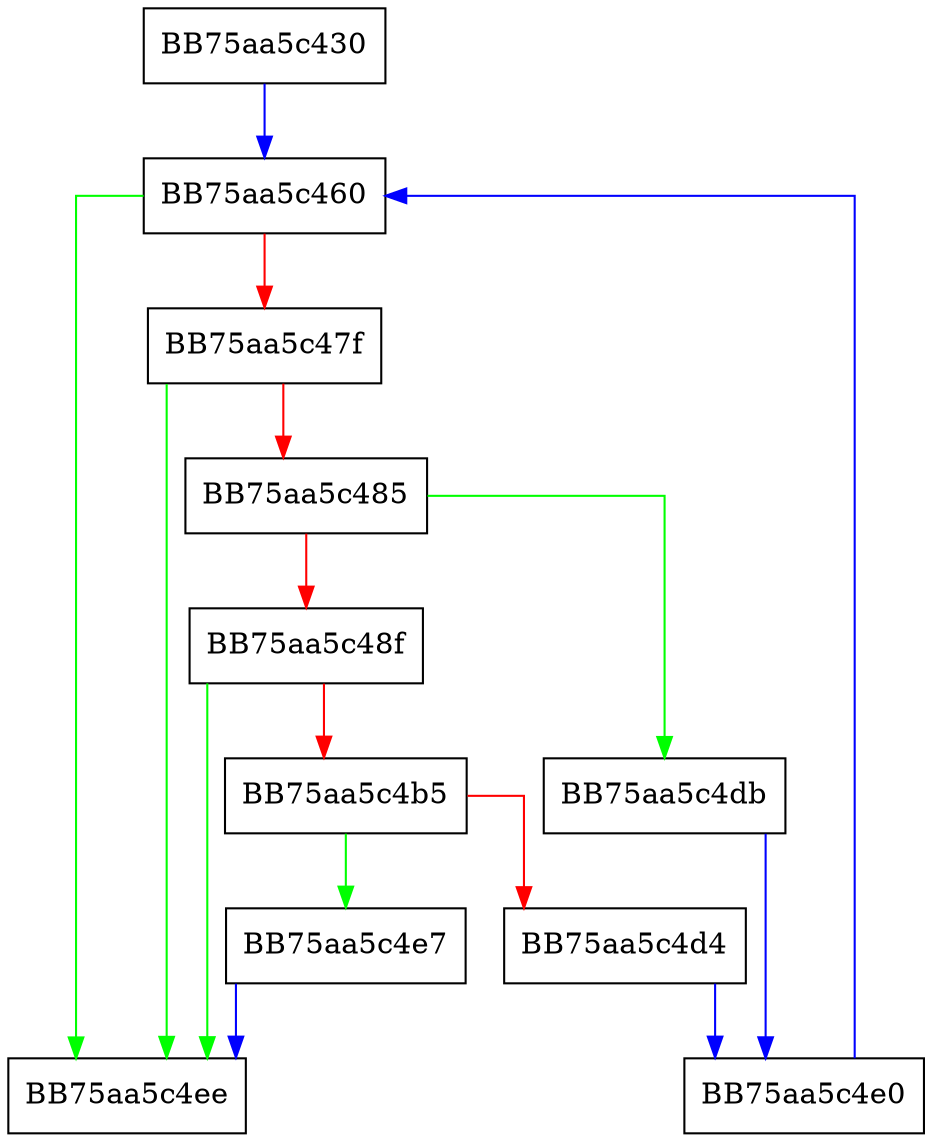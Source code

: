 digraph IsImportFirstThunk {
  node [shape="box"];
  graph [splines=ortho];
  BB75aa5c430 -> BB75aa5c460 [color="blue"];
  BB75aa5c460 -> BB75aa5c4ee [color="green"];
  BB75aa5c460 -> BB75aa5c47f [color="red"];
  BB75aa5c47f -> BB75aa5c4ee [color="green"];
  BB75aa5c47f -> BB75aa5c485 [color="red"];
  BB75aa5c485 -> BB75aa5c4db [color="green"];
  BB75aa5c485 -> BB75aa5c48f [color="red"];
  BB75aa5c48f -> BB75aa5c4ee [color="green"];
  BB75aa5c48f -> BB75aa5c4b5 [color="red"];
  BB75aa5c4b5 -> BB75aa5c4e7 [color="green"];
  BB75aa5c4b5 -> BB75aa5c4d4 [color="red"];
  BB75aa5c4d4 -> BB75aa5c4e0 [color="blue"];
  BB75aa5c4db -> BB75aa5c4e0 [color="blue"];
  BB75aa5c4e0 -> BB75aa5c460 [color="blue"];
  BB75aa5c4e7 -> BB75aa5c4ee [color="blue"];
}